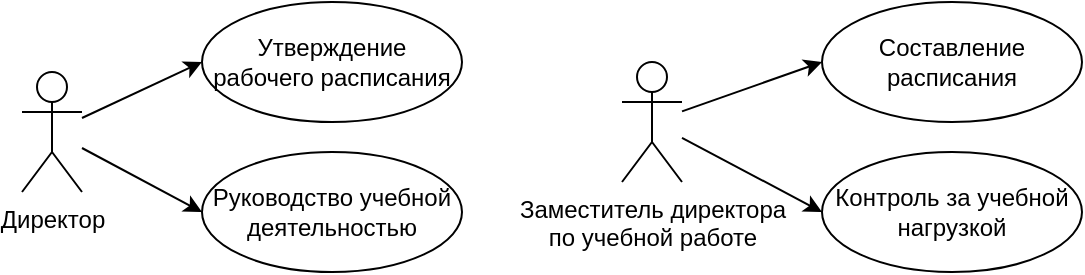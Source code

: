 <mxfile version="24.7.15">
  <diagram name="Страница — 1" id="9rrrdRkWcLUXGcR03QzG">
    <mxGraphModel dx="663" dy="397" grid="1" gridSize="10" guides="1" tooltips="1" connect="1" arrows="1" fold="1" page="1" pageScale="1" pageWidth="827" pageHeight="1169" math="0" shadow="0">
      <root>
        <mxCell id="0" />
        <mxCell id="1" parent="0" />
        <mxCell id="czBi0rJOIF8hPthaUBQi-1" value="Заместитель директора&lt;br&gt;по учебной работе" style="shape=umlActor;verticalLabelPosition=bottom;verticalAlign=top;html=1;outlineConnect=0;" vertex="1" parent="1">
          <mxGeometry x="380" y="245" width="30" height="60" as="geometry" />
        </mxCell>
        <mxCell id="czBi0rJOIF8hPthaUBQi-2" value="Директор" style="shape=umlActor;verticalLabelPosition=bottom;verticalAlign=top;html=1;outlineConnect=0;" vertex="1" parent="1">
          <mxGeometry x="80" y="250" width="30" height="60" as="geometry" />
        </mxCell>
        <mxCell id="czBi0rJOIF8hPthaUBQi-11" value="Контроль за учебной нагрузкой" style="ellipse;whiteSpace=wrap;html=1;" vertex="1" parent="1">
          <mxGeometry x="480" y="290" width="130" height="60" as="geometry" />
        </mxCell>
        <mxCell id="czBi0rJOIF8hPthaUBQi-12" value="Составление расписания" style="ellipse;whiteSpace=wrap;html=1;" vertex="1" parent="1">
          <mxGeometry x="480" y="215" width="130" height="60" as="geometry" />
        </mxCell>
        <mxCell id="czBi0rJOIF8hPthaUBQi-14" value="" style="endArrow=classic;html=1;rounded=0;entryX=0;entryY=0.5;entryDx=0;entryDy=0;" edge="1" parent="1" source="czBi0rJOIF8hPthaUBQi-2" target="czBi0rJOIF8hPthaUBQi-18">
          <mxGeometry width="50" height="50" relative="1" as="geometry">
            <mxPoint x="310" y="400" as="sourcePoint" />
            <mxPoint x="170.0" y="325" as="targetPoint" />
          </mxGeometry>
        </mxCell>
        <mxCell id="czBi0rJOIF8hPthaUBQi-15" value="" style="endArrow=classic;html=1;rounded=0;entryX=0;entryY=0.5;entryDx=0;entryDy=0;" edge="1" parent="1" source="czBi0rJOIF8hPthaUBQi-2" target="czBi0rJOIF8hPthaUBQi-19">
          <mxGeometry width="50" height="50" relative="1" as="geometry">
            <mxPoint x="310" y="400" as="sourcePoint" />
            <mxPoint x="170.0" y="245" as="targetPoint" />
          </mxGeometry>
        </mxCell>
        <mxCell id="czBi0rJOIF8hPthaUBQi-16" value="" style="endArrow=classic;html=1;rounded=0;entryX=0;entryY=0.5;entryDx=0;entryDy=0;" edge="1" parent="1" source="czBi0rJOIF8hPthaUBQi-1" target="czBi0rJOIF8hPthaUBQi-12">
          <mxGeometry width="50" height="50" relative="1" as="geometry">
            <mxPoint x="310" y="400" as="sourcePoint" />
            <mxPoint x="360" y="350" as="targetPoint" />
          </mxGeometry>
        </mxCell>
        <mxCell id="czBi0rJOIF8hPthaUBQi-17" value="" style="endArrow=classic;html=1;rounded=0;entryX=0;entryY=0.5;entryDx=0;entryDy=0;" edge="1" parent="1" source="czBi0rJOIF8hPthaUBQi-1" target="czBi0rJOIF8hPthaUBQi-11">
          <mxGeometry width="50" height="50" relative="1" as="geometry">
            <mxPoint x="310" y="400" as="sourcePoint" />
            <mxPoint x="360" y="350" as="targetPoint" />
          </mxGeometry>
        </mxCell>
        <mxCell id="czBi0rJOIF8hPthaUBQi-18" value="Руководство учебной деятельностью" style="ellipse;whiteSpace=wrap;html=1;" vertex="1" parent="1">
          <mxGeometry x="170" y="290" width="130" height="60" as="geometry" />
        </mxCell>
        <mxCell id="czBi0rJOIF8hPthaUBQi-19" value="Утверждение рабочего расписания" style="ellipse;whiteSpace=wrap;html=1;" vertex="1" parent="1">
          <mxGeometry x="170" y="215" width="130" height="60" as="geometry" />
        </mxCell>
      </root>
    </mxGraphModel>
  </diagram>
</mxfile>
